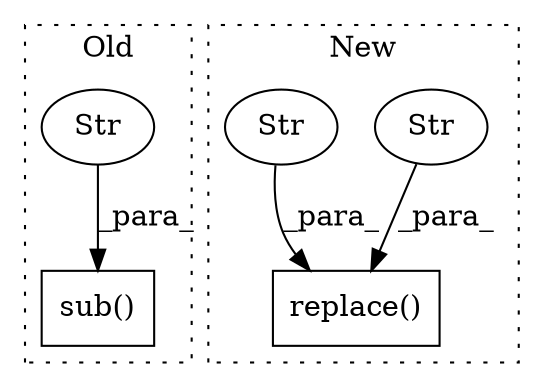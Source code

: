 digraph G {
subgraph cluster0 {
1 [label="sub()" a="75" s="4939,4972" l="7,1" shape="box"];
4 [label="Str" a="66" s="4967" l="2" shape="ellipse"];
label = "Old";
style="dotted";
}
subgraph cluster1 {
2 [label="replace()" a="75" s="4680,4723" l="32,1" shape="box"];
3 [label="Str" a="66" s="4712" l="7" shape="ellipse"];
5 [label="Str" a="66" s="4721" l="2" shape="ellipse"];
label = "New";
style="dotted";
}
3 -> 2 [label="_para_"];
4 -> 1 [label="_para_"];
5 -> 2 [label="_para_"];
}